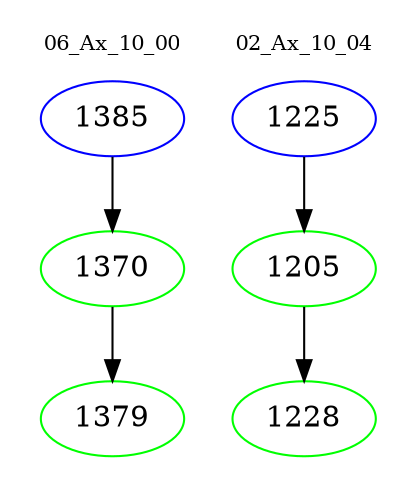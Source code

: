 digraph{
subgraph cluster_0 {
color = white
label = "06_Ax_10_00";
fontsize=10;
T0_1385 [label="1385", color="blue"]
T0_1385 -> T0_1370 [color="black"]
T0_1370 [label="1370", color="green"]
T0_1370 -> T0_1379 [color="black"]
T0_1379 [label="1379", color="green"]
}
subgraph cluster_1 {
color = white
label = "02_Ax_10_04";
fontsize=10;
T1_1225 [label="1225", color="blue"]
T1_1225 -> T1_1205 [color="black"]
T1_1205 [label="1205", color="green"]
T1_1205 -> T1_1228 [color="black"]
T1_1228 [label="1228", color="green"]
}
}
